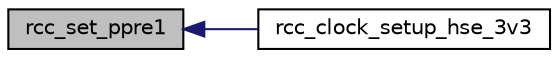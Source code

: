digraph "rcc_set_ppre1"
{
  edge [fontname="Helvetica",fontsize="10",labelfontname="Helvetica",labelfontsize="10"];
  node [fontname="Helvetica",fontsize="10",shape=record];
  rankdir="LR";
  Node1 [label="rcc_set_ppre1",height=0.2,width=0.4,color="black", fillcolor="grey75", style="filled" fontcolor="black"];
  Node1 -> Node2 [dir="back",color="midnightblue",fontsize="10",style="solid",fontname="Helvetica"];
  Node2 [label="rcc_clock_setup_hse_3v3",height=0.2,width=0.4,color="black", fillcolor="white", style="filled",URL="$rcc_8c.html#a85e0da920f4567f343a9b812df7a5687"];
}
